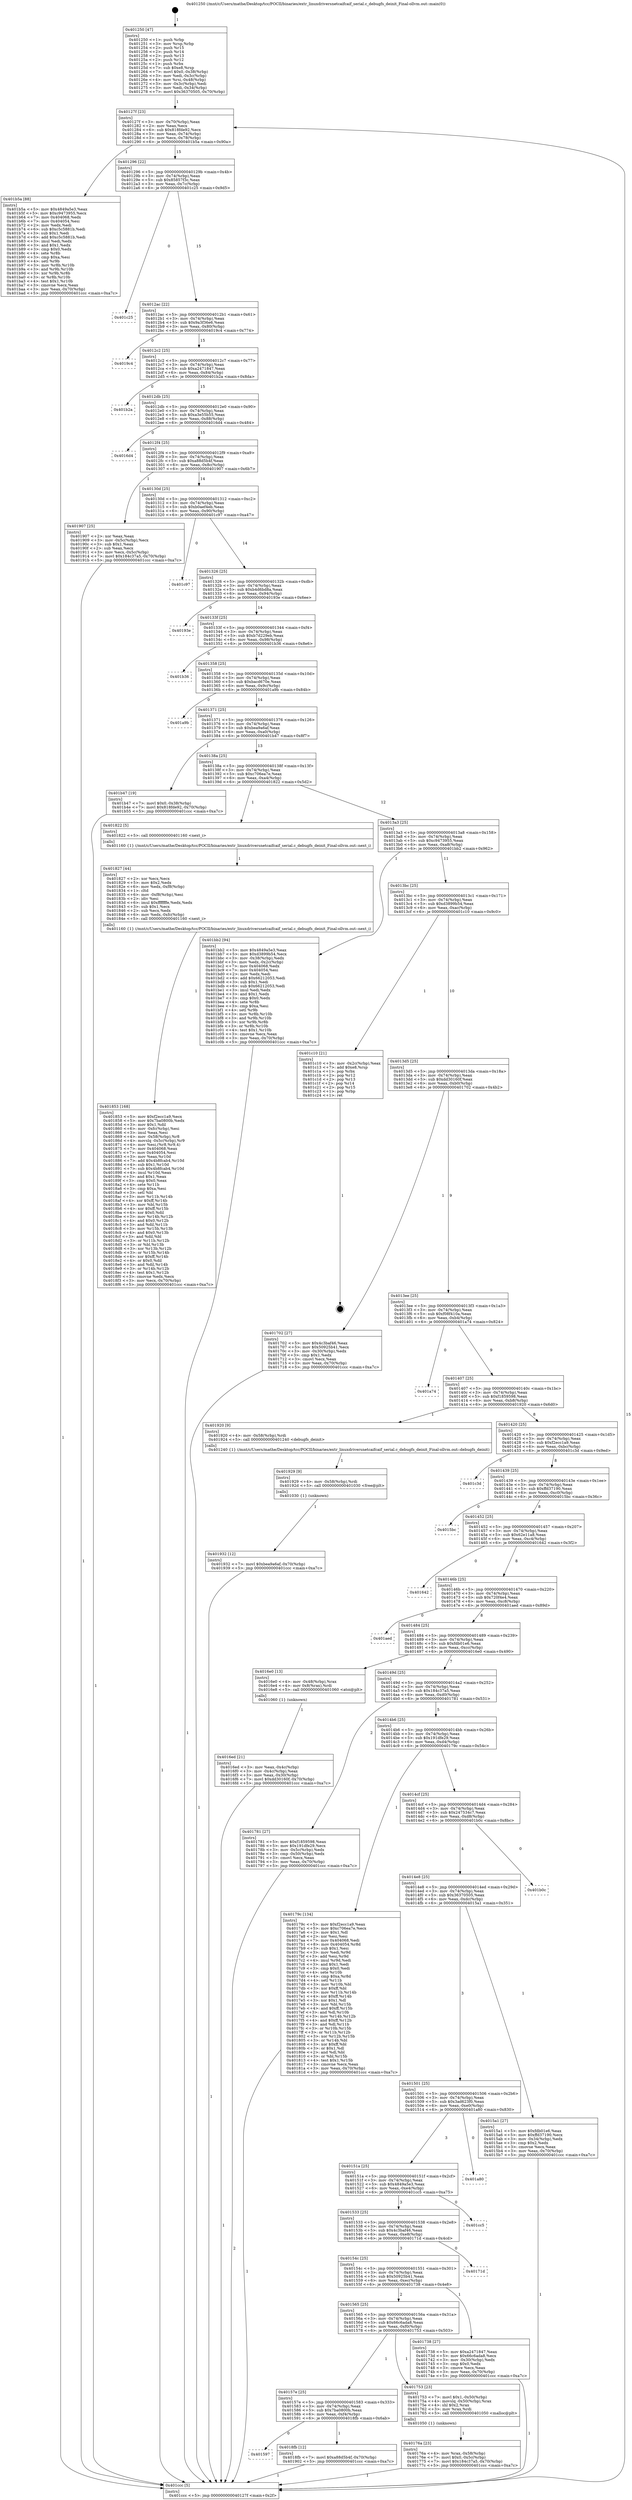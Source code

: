 digraph "0x401250" {
  label = "0x401250 (/mnt/c/Users/mathe/Desktop/tcc/POCII/binaries/extr_linuxdriversnetcaifcaif_serial.c_debugfs_deinit_Final-ollvm.out::main(0))"
  labelloc = "t"
  node[shape=record]

  Entry [label="",width=0.3,height=0.3,shape=circle,fillcolor=black,style=filled]
  "0x40127f" [label="{
     0x40127f [23]\l
     | [instrs]\l
     &nbsp;&nbsp;0x40127f \<+3\>: mov -0x70(%rbp),%eax\l
     &nbsp;&nbsp;0x401282 \<+2\>: mov %eax,%ecx\l
     &nbsp;&nbsp;0x401284 \<+6\>: sub $0x818fde92,%ecx\l
     &nbsp;&nbsp;0x40128a \<+3\>: mov %eax,-0x74(%rbp)\l
     &nbsp;&nbsp;0x40128d \<+3\>: mov %ecx,-0x78(%rbp)\l
     &nbsp;&nbsp;0x401290 \<+6\>: je 0000000000401b5a \<main+0x90a\>\l
  }"]
  "0x401b5a" [label="{
     0x401b5a [88]\l
     | [instrs]\l
     &nbsp;&nbsp;0x401b5a \<+5\>: mov $0x4849a5e3,%eax\l
     &nbsp;&nbsp;0x401b5f \<+5\>: mov $0xc9473955,%ecx\l
     &nbsp;&nbsp;0x401b64 \<+7\>: mov 0x404068,%edx\l
     &nbsp;&nbsp;0x401b6b \<+7\>: mov 0x404054,%esi\l
     &nbsp;&nbsp;0x401b72 \<+2\>: mov %edx,%edi\l
     &nbsp;&nbsp;0x401b74 \<+6\>: sub $0xc5c5881b,%edi\l
     &nbsp;&nbsp;0x401b7a \<+3\>: sub $0x1,%edi\l
     &nbsp;&nbsp;0x401b7d \<+6\>: add $0xc5c5881b,%edi\l
     &nbsp;&nbsp;0x401b83 \<+3\>: imul %edi,%edx\l
     &nbsp;&nbsp;0x401b86 \<+3\>: and $0x1,%edx\l
     &nbsp;&nbsp;0x401b89 \<+3\>: cmp $0x0,%edx\l
     &nbsp;&nbsp;0x401b8c \<+4\>: sete %r8b\l
     &nbsp;&nbsp;0x401b90 \<+3\>: cmp $0xa,%esi\l
     &nbsp;&nbsp;0x401b93 \<+4\>: setl %r9b\l
     &nbsp;&nbsp;0x401b97 \<+3\>: mov %r8b,%r10b\l
     &nbsp;&nbsp;0x401b9a \<+3\>: and %r9b,%r10b\l
     &nbsp;&nbsp;0x401b9d \<+3\>: xor %r9b,%r8b\l
     &nbsp;&nbsp;0x401ba0 \<+3\>: or %r8b,%r10b\l
     &nbsp;&nbsp;0x401ba3 \<+4\>: test $0x1,%r10b\l
     &nbsp;&nbsp;0x401ba7 \<+3\>: cmovne %ecx,%eax\l
     &nbsp;&nbsp;0x401baa \<+3\>: mov %eax,-0x70(%rbp)\l
     &nbsp;&nbsp;0x401bad \<+5\>: jmp 0000000000401ccc \<main+0xa7c\>\l
  }"]
  "0x401296" [label="{
     0x401296 [22]\l
     | [instrs]\l
     &nbsp;&nbsp;0x401296 \<+5\>: jmp 000000000040129b \<main+0x4b\>\l
     &nbsp;&nbsp;0x40129b \<+3\>: mov -0x74(%rbp),%eax\l
     &nbsp;&nbsp;0x40129e \<+5\>: sub $0x85857f3c,%eax\l
     &nbsp;&nbsp;0x4012a3 \<+3\>: mov %eax,-0x7c(%rbp)\l
     &nbsp;&nbsp;0x4012a6 \<+6\>: je 0000000000401c25 \<main+0x9d5\>\l
  }"]
  Exit [label="",width=0.3,height=0.3,shape=circle,fillcolor=black,style=filled,peripheries=2]
  "0x401c25" [label="{
     0x401c25\l
  }", style=dashed]
  "0x4012ac" [label="{
     0x4012ac [22]\l
     | [instrs]\l
     &nbsp;&nbsp;0x4012ac \<+5\>: jmp 00000000004012b1 \<main+0x61\>\l
     &nbsp;&nbsp;0x4012b1 \<+3\>: mov -0x74(%rbp),%eax\l
     &nbsp;&nbsp;0x4012b4 \<+5\>: sub $0x9a3f36e6,%eax\l
     &nbsp;&nbsp;0x4012b9 \<+3\>: mov %eax,-0x80(%rbp)\l
     &nbsp;&nbsp;0x4012bc \<+6\>: je 00000000004019c4 \<main+0x774\>\l
  }"]
  "0x401932" [label="{
     0x401932 [12]\l
     | [instrs]\l
     &nbsp;&nbsp;0x401932 \<+7\>: movl $0xbea9a6af,-0x70(%rbp)\l
     &nbsp;&nbsp;0x401939 \<+5\>: jmp 0000000000401ccc \<main+0xa7c\>\l
  }"]
  "0x4019c4" [label="{
     0x4019c4\l
  }", style=dashed]
  "0x4012c2" [label="{
     0x4012c2 [25]\l
     | [instrs]\l
     &nbsp;&nbsp;0x4012c2 \<+5\>: jmp 00000000004012c7 \<main+0x77\>\l
     &nbsp;&nbsp;0x4012c7 \<+3\>: mov -0x74(%rbp),%eax\l
     &nbsp;&nbsp;0x4012ca \<+5\>: sub $0xa2471847,%eax\l
     &nbsp;&nbsp;0x4012cf \<+6\>: mov %eax,-0x84(%rbp)\l
     &nbsp;&nbsp;0x4012d5 \<+6\>: je 0000000000401b2a \<main+0x8da\>\l
  }"]
  "0x401929" [label="{
     0x401929 [9]\l
     | [instrs]\l
     &nbsp;&nbsp;0x401929 \<+4\>: mov -0x58(%rbp),%rdi\l
     &nbsp;&nbsp;0x40192d \<+5\>: call 0000000000401030 \<free@plt\>\l
     | [calls]\l
     &nbsp;&nbsp;0x401030 \{1\} (unknown)\l
  }"]
  "0x401b2a" [label="{
     0x401b2a\l
  }", style=dashed]
  "0x4012db" [label="{
     0x4012db [25]\l
     | [instrs]\l
     &nbsp;&nbsp;0x4012db \<+5\>: jmp 00000000004012e0 \<main+0x90\>\l
     &nbsp;&nbsp;0x4012e0 \<+3\>: mov -0x74(%rbp),%eax\l
     &nbsp;&nbsp;0x4012e3 \<+5\>: sub $0xa3e55b55,%eax\l
     &nbsp;&nbsp;0x4012e8 \<+6\>: mov %eax,-0x88(%rbp)\l
     &nbsp;&nbsp;0x4012ee \<+6\>: je 00000000004016d4 \<main+0x484\>\l
  }"]
  "0x401597" [label="{
     0x401597\l
  }", style=dashed]
  "0x4016d4" [label="{
     0x4016d4\l
  }", style=dashed]
  "0x4012f4" [label="{
     0x4012f4 [25]\l
     | [instrs]\l
     &nbsp;&nbsp;0x4012f4 \<+5\>: jmp 00000000004012f9 \<main+0xa9\>\l
     &nbsp;&nbsp;0x4012f9 \<+3\>: mov -0x74(%rbp),%eax\l
     &nbsp;&nbsp;0x4012fc \<+5\>: sub $0xa88d5b4f,%eax\l
     &nbsp;&nbsp;0x401301 \<+6\>: mov %eax,-0x8c(%rbp)\l
     &nbsp;&nbsp;0x401307 \<+6\>: je 0000000000401907 \<main+0x6b7\>\l
  }"]
  "0x4018fb" [label="{
     0x4018fb [12]\l
     | [instrs]\l
     &nbsp;&nbsp;0x4018fb \<+7\>: movl $0xa88d5b4f,-0x70(%rbp)\l
     &nbsp;&nbsp;0x401902 \<+5\>: jmp 0000000000401ccc \<main+0xa7c\>\l
  }"]
  "0x401907" [label="{
     0x401907 [25]\l
     | [instrs]\l
     &nbsp;&nbsp;0x401907 \<+2\>: xor %eax,%eax\l
     &nbsp;&nbsp;0x401909 \<+3\>: mov -0x5c(%rbp),%ecx\l
     &nbsp;&nbsp;0x40190c \<+3\>: sub $0x1,%eax\l
     &nbsp;&nbsp;0x40190f \<+2\>: sub %eax,%ecx\l
     &nbsp;&nbsp;0x401911 \<+3\>: mov %ecx,-0x5c(%rbp)\l
     &nbsp;&nbsp;0x401914 \<+7\>: movl $0x184c37a5,-0x70(%rbp)\l
     &nbsp;&nbsp;0x40191b \<+5\>: jmp 0000000000401ccc \<main+0xa7c\>\l
  }"]
  "0x40130d" [label="{
     0x40130d [25]\l
     | [instrs]\l
     &nbsp;&nbsp;0x40130d \<+5\>: jmp 0000000000401312 \<main+0xc2\>\l
     &nbsp;&nbsp;0x401312 \<+3\>: mov -0x74(%rbp),%eax\l
     &nbsp;&nbsp;0x401315 \<+5\>: sub $0xb0aef4eb,%eax\l
     &nbsp;&nbsp;0x40131a \<+6\>: mov %eax,-0x90(%rbp)\l
     &nbsp;&nbsp;0x401320 \<+6\>: je 0000000000401c97 \<main+0xa47\>\l
  }"]
  "0x401853" [label="{
     0x401853 [168]\l
     | [instrs]\l
     &nbsp;&nbsp;0x401853 \<+5\>: mov $0xf2ecc1a9,%ecx\l
     &nbsp;&nbsp;0x401858 \<+5\>: mov $0x7ba0800b,%edx\l
     &nbsp;&nbsp;0x40185d \<+3\>: mov $0x1,%dil\l
     &nbsp;&nbsp;0x401860 \<+6\>: mov -0xfc(%rbp),%esi\l
     &nbsp;&nbsp;0x401866 \<+3\>: imul %eax,%esi\l
     &nbsp;&nbsp;0x401869 \<+4\>: mov -0x58(%rbp),%r8\l
     &nbsp;&nbsp;0x40186d \<+4\>: movslq -0x5c(%rbp),%r9\l
     &nbsp;&nbsp;0x401871 \<+4\>: mov %esi,(%r8,%r9,4)\l
     &nbsp;&nbsp;0x401875 \<+7\>: mov 0x404068,%eax\l
     &nbsp;&nbsp;0x40187c \<+7\>: mov 0x404054,%esi\l
     &nbsp;&nbsp;0x401883 \<+3\>: mov %eax,%r10d\l
     &nbsp;&nbsp;0x401886 \<+7\>: add $0x4b8fcab4,%r10d\l
     &nbsp;&nbsp;0x40188d \<+4\>: sub $0x1,%r10d\l
     &nbsp;&nbsp;0x401891 \<+7\>: sub $0x4b8fcab4,%r10d\l
     &nbsp;&nbsp;0x401898 \<+4\>: imul %r10d,%eax\l
     &nbsp;&nbsp;0x40189c \<+3\>: and $0x1,%eax\l
     &nbsp;&nbsp;0x40189f \<+3\>: cmp $0x0,%eax\l
     &nbsp;&nbsp;0x4018a2 \<+4\>: sete %r11b\l
     &nbsp;&nbsp;0x4018a6 \<+3\>: cmp $0xa,%esi\l
     &nbsp;&nbsp;0x4018a9 \<+3\>: setl %bl\l
     &nbsp;&nbsp;0x4018ac \<+3\>: mov %r11b,%r14b\l
     &nbsp;&nbsp;0x4018af \<+4\>: xor $0xff,%r14b\l
     &nbsp;&nbsp;0x4018b3 \<+3\>: mov %bl,%r15b\l
     &nbsp;&nbsp;0x4018b6 \<+4\>: xor $0xff,%r15b\l
     &nbsp;&nbsp;0x4018ba \<+4\>: xor $0x0,%dil\l
     &nbsp;&nbsp;0x4018be \<+3\>: mov %r14b,%r12b\l
     &nbsp;&nbsp;0x4018c1 \<+4\>: and $0x0,%r12b\l
     &nbsp;&nbsp;0x4018c5 \<+3\>: and %dil,%r11b\l
     &nbsp;&nbsp;0x4018c8 \<+3\>: mov %r15b,%r13b\l
     &nbsp;&nbsp;0x4018cb \<+4\>: and $0x0,%r13b\l
     &nbsp;&nbsp;0x4018cf \<+3\>: and %dil,%bl\l
     &nbsp;&nbsp;0x4018d2 \<+3\>: or %r11b,%r12b\l
     &nbsp;&nbsp;0x4018d5 \<+3\>: or %bl,%r13b\l
     &nbsp;&nbsp;0x4018d8 \<+3\>: xor %r13b,%r12b\l
     &nbsp;&nbsp;0x4018db \<+3\>: or %r15b,%r14b\l
     &nbsp;&nbsp;0x4018de \<+4\>: xor $0xff,%r14b\l
     &nbsp;&nbsp;0x4018e2 \<+4\>: or $0x0,%dil\l
     &nbsp;&nbsp;0x4018e6 \<+3\>: and %dil,%r14b\l
     &nbsp;&nbsp;0x4018e9 \<+3\>: or %r14b,%r12b\l
     &nbsp;&nbsp;0x4018ec \<+4\>: test $0x1,%r12b\l
     &nbsp;&nbsp;0x4018f0 \<+3\>: cmovne %edx,%ecx\l
     &nbsp;&nbsp;0x4018f3 \<+3\>: mov %ecx,-0x70(%rbp)\l
     &nbsp;&nbsp;0x4018f6 \<+5\>: jmp 0000000000401ccc \<main+0xa7c\>\l
  }"]
  "0x401c97" [label="{
     0x401c97\l
  }", style=dashed]
  "0x401326" [label="{
     0x401326 [25]\l
     | [instrs]\l
     &nbsp;&nbsp;0x401326 \<+5\>: jmp 000000000040132b \<main+0xdb\>\l
     &nbsp;&nbsp;0x40132b \<+3\>: mov -0x74(%rbp),%eax\l
     &nbsp;&nbsp;0x40132e \<+5\>: sub $0xb4d6bd8a,%eax\l
     &nbsp;&nbsp;0x401333 \<+6\>: mov %eax,-0x94(%rbp)\l
     &nbsp;&nbsp;0x401339 \<+6\>: je 000000000040193e \<main+0x6ee\>\l
  }"]
  "0x401827" [label="{
     0x401827 [44]\l
     | [instrs]\l
     &nbsp;&nbsp;0x401827 \<+2\>: xor %ecx,%ecx\l
     &nbsp;&nbsp;0x401829 \<+5\>: mov $0x2,%edx\l
     &nbsp;&nbsp;0x40182e \<+6\>: mov %edx,-0xf8(%rbp)\l
     &nbsp;&nbsp;0x401834 \<+1\>: cltd\l
     &nbsp;&nbsp;0x401835 \<+6\>: mov -0xf8(%rbp),%esi\l
     &nbsp;&nbsp;0x40183b \<+2\>: idiv %esi\l
     &nbsp;&nbsp;0x40183d \<+6\>: imul $0xfffffffe,%edx,%edx\l
     &nbsp;&nbsp;0x401843 \<+3\>: sub $0x1,%ecx\l
     &nbsp;&nbsp;0x401846 \<+2\>: sub %ecx,%edx\l
     &nbsp;&nbsp;0x401848 \<+6\>: mov %edx,-0xfc(%rbp)\l
     &nbsp;&nbsp;0x40184e \<+5\>: call 0000000000401160 \<next_i\>\l
     | [calls]\l
     &nbsp;&nbsp;0x401160 \{1\} (/mnt/c/Users/mathe/Desktop/tcc/POCII/binaries/extr_linuxdriversnetcaifcaif_serial.c_debugfs_deinit_Final-ollvm.out::next_i)\l
  }"]
  "0x40193e" [label="{
     0x40193e\l
  }", style=dashed]
  "0x40133f" [label="{
     0x40133f [25]\l
     | [instrs]\l
     &nbsp;&nbsp;0x40133f \<+5\>: jmp 0000000000401344 \<main+0xf4\>\l
     &nbsp;&nbsp;0x401344 \<+3\>: mov -0x74(%rbp),%eax\l
     &nbsp;&nbsp;0x401347 \<+5\>: sub $0xb7d229eb,%eax\l
     &nbsp;&nbsp;0x40134c \<+6\>: mov %eax,-0x98(%rbp)\l
     &nbsp;&nbsp;0x401352 \<+6\>: je 0000000000401b36 \<main+0x8e6\>\l
  }"]
  "0x40176a" [label="{
     0x40176a [23]\l
     | [instrs]\l
     &nbsp;&nbsp;0x40176a \<+4\>: mov %rax,-0x58(%rbp)\l
     &nbsp;&nbsp;0x40176e \<+7\>: movl $0x0,-0x5c(%rbp)\l
     &nbsp;&nbsp;0x401775 \<+7\>: movl $0x184c37a5,-0x70(%rbp)\l
     &nbsp;&nbsp;0x40177c \<+5\>: jmp 0000000000401ccc \<main+0xa7c\>\l
  }"]
  "0x401b36" [label="{
     0x401b36\l
  }", style=dashed]
  "0x401358" [label="{
     0x401358 [25]\l
     | [instrs]\l
     &nbsp;&nbsp;0x401358 \<+5\>: jmp 000000000040135d \<main+0x10d\>\l
     &nbsp;&nbsp;0x40135d \<+3\>: mov -0x74(%rbp),%eax\l
     &nbsp;&nbsp;0x401360 \<+5\>: sub $0xbacd670e,%eax\l
     &nbsp;&nbsp;0x401365 \<+6\>: mov %eax,-0x9c(%rbp)\l
     &nbsp;&nbsp;0x40136b \<+6\>: je 0000000000401a9b \<main+0x84b\>\l
  }"]
  "0x40157e" [label="{
     0x40157e [25]\l
     | [instrs]\l
     &nbsp;&nbsp;0x40157e \<+5\>: jmp 0000000000401583 \<main+0x333\>\l
     &nbsp;&nbsp;0x401583 \<+3\>: mov -0x74(%rbp),%eax\l
     &nbsp;&nbsp;0x401586 \<+5\>: sub $0x7ba0800b,%eax\l
     &nbsp;&nbsp;0x40158b \<+6\>: mov %eax,-0xf4(%rbp)\l
     &nbsp;&nbsp;0x401591 \<+6\>: je 00000000004018fb \<main+0x6ab\>\l
  }"]
  "0x401a9b" [label="{
     0x401a9b\l
  }", style=dashed]
  "0x401371" [label="{
     0x401371 [25]\l
     | [instrs]\l
     &nbsp;&nbsp;0x401371 \<+5\>: jmp 0000000000401376 \<main+0x126\>\l
     &nbsp;&nbsp;0x401376 \<+3\>: mov -0x74(%rbp),%eax\l
     &nbsp;&nbsp;0x401379 \<+5\>: sub $0xbea9a6af,%eax\l
     &nbsp;&nbsp;0x40137e \<+6\>: mov %eax,-0xa0(%rbp)\l
     &nbsp;&nbsp;0x401384 \<+6\>: je 0000000000401b47 \<main+0x8f7\>\l
  }"]
  "0x401753" [label="{
     0x401753 [23]\l
     | [instrs]\l
     &nbsp;&nbsp;0x401753 \<+7\>: movl $0x1,-0x50(%rbp)\l
     &nbsp;&nbsp;0x40175a \<+4\>: movslq -0x50(%rbp),%rax\l
     &nbsp;&nbsp;0x40175e \<+4\>: shl $0x2,%rax\l
     &nbsp;&nbsp;0x401762 \<+3\>: mov %rax,%rdi\l
     &nbsp;&nbsp;0x401765 \<+5\>: call 0000000000401050 \<malloc@plt\>\l
     | [calls]\l
     &nbsp;&nbsp;0x401050 \{1\} (unknown)\l
  }"]
  "0x401b47" [label="{
     0x401b47 [19]\l
     | [instrs]\l
     &nbsp;&nbsp;0x401b47 \<+7\>: movl $0x0,-0x38(%rbp)\l
     &nbsp;&nbsp;0x401b4e \<+7\>: movl $0x818fde92,-0x70(%rbp)\l
     &nbsp;&nbsp;0x401b55 \<+5\>: jmp 0000000000401ccc \<main+0xa7c\>\l
  }"]
  "0x40138a" [label="{
     0x40138a [25]\l
     | [instrs]\l
     &nbsp;&nbsp;0x40138a \<+5\>: jmp 000000000040138f \<main+0x13f\>\l
     &nbsp;&nbsp;0x40138f \<+3\>: mov -0x74(%rbp),%eax\l
     &nbsp;&nbsp;0x401392 \<+5\>: sub $0xc706ea7e,%eax\l
     &nbsp;&nbsp;0x401397 \<+6\>: mov %eax,-0xa4(%rbp)\l
     &nbsp;&nbsp;0x40139d \<+6\>: je 0000000000401822 \<main+0x5d2\>\l
  }"]
  "0x401565" [label="{
     0x401565 [25]\l
     | [instrs]\l
     &nbsp;&nbsp;0x401565 \<+5\>: jmp 000000000040156a \<main+0x31a\>\l
     &nbsp;&nbsp;0x40156a \<+3\>: mov -0x74(%rbp),%eax\l
     &nbsp;&nbsp;0x40156d \<+5\>: sub $0x66c6ada8,%eax\l
     &nbsp;&nbsp;0x401572 \<+6\>: mov %eax,-0xf0(%rbp)\l
     &nbsp;&nbsp;0x401578 \<+6\>: je 0000000000401753 \<main+0x503\>\l
  }"]
  "0x401822" [label="{
     0x401822 [5]\l
     | [instrs]\l
     &nbsp;&nbsp;0x401822 \<+5\>: call 0000000000401160 \<next_i\>\l
     | [calls]\l
     &nbsp;&nbsp;0x401160 \{1\} (/mnt/c/Users/mathe/Desktop/tcc/POCII/binaries/extr_linuxdriversnetcaifcaif_serial.c_debugfs_deinit_Final-ollvm.out::next_i)\l
  }"]
  "0x4013a3" [label="{
     0x4013a3 [25]\l
     | [instrs]\l
     &nbsp;&nbsp;0x4013a3 \<+5\>: jmp 00000000004013a8 \<main+0x158\>\l
     &nbsp;&nbsp;0x4013a8 \<+3\>: mov -0x74(%rbp),%eax\l
     &nbsp;&nbsp;0x4013ab \<+5\>: sub $0xc9473955,%eax\l
     &nbsp;&nbsp;0x4013b0 \<+6\>: mov %eax,-0xa8(%rbp)\l
     &nbsp;&nbsp;0x4013b6 \<+6\>: je 0000000000401bb2 \<main+0x962\>\l
  }"]
  "0x401738" [label="{
     0x401738 [27]\l
     | [instrs]\l
     &nbsp;&nbsp;0x401738 \<+5\>: mov $0xa2471847,%eax\l
     &nbsp;&nbsp;0x40173d \<+5\>: mov $0x66c6ada8,%ecx\l
     &nbsp;&nbsp;0x401742 \<+3\>: mov -0x30(%rbp),%edx\l
     &nbsp;&nbsp;0x401745 \<+3\>: cmp $0x0,%edx\l
     &nbsp;&nbsp;0x401748 \<+3\>: cmove %ecx,%eax\l
     &nbsp;&nbsp;0x40174b \<+3\>: mov %eax,-0x70(%rbp)\l
     &nbsp;&nbsp;0x40174e \<+5\>: jmp 0000000000401ccc \<main+0xa7c\>\l
  }"]
  "0x401bb2" [label="{
     0x401bb2 [94]\l
     | [instrs]\l
     &nbsp;&nbsp;0x401bb2 \<+5\>: mov $0x4849a5e3,%eax\l
     &nbsp;&nbsp;0x401bb7 \<+5\>: mov $0xd3899b54,%ecx\l
     &nbsp;&nbsp;0x401bbc \<+3\>: mov -0x38(%rbp),%edx\l
     &nbsp;&nbsp;0x401bbf \<+3\>: mov %edx,-0x2c(%rbp)\l
     &nbsp;&nbsp;0x401bc2 \<+7\>: mov 0x404068,%edx\l
     &nbsp;&nbsp;0x401bc9 \<+7\>: mov 0x404054,%esi\l
     &nbsp;&nbsp;0x401bd0 \<+2\>: mov %edx,%edi\l
     &nbsp;&nbsp;0x401bd2 \<+6\>: add $0x66212053,%edi\l
     &nbsp;&nbsp;0x401bd8 \<+3\>: sub $0x1,%edi\l
     &nbsp;&nbsp;0x401bdb \<+6\>: sub $0x66212053,%edi\l
     &nbsp;&nbsp;0x401be1 \<+3\>: imul %edi,%edx\l
     &nbsp;&nbsp;0x401be4 \<+3\>: and $0x1,%edx\l
     &nbsp;&nbsp;0x401be7 \<+3\>: cmp $0x0,%edx\l
     &nbsp;&nbsp;0x401bea \<+4\>: sete %r8b\l
     &nbsp;&nbsp;0x401bee \<+3\>: cmp $0xa,%esi\l
     &nbsp;&nbsp;0x401bf1 \<+4\>: setl %r9b\l
     &nbsp;&nbsp;0x401bf5 \<+3\>: mov %r8b,%r10b\l
     &nbsp;&nbsp;0x401bf8 \<+3\>: and %r9b,%r10b\l
     &nbsp;&nbsp;0x401bfb \<+3\>: xor %r9b,%r8b\l
     &nbsp;&nbsp;0x401bfe \<+3\>: or %r8b,%r10b\l
     &nbsp;&nbsp;0x401c01 \<+4\>: test $0x1,%r10b\l
     &nbsp;&nbsp;0x401c05 \<+3\>: cmovne %ecx,%eax\l
     &nbsp;&nbsp;0x401c08 \<+3\>: mov %eax,-0x70(%rbp)\l
     &nbsp;&nbsp;0x401c0b \<+5\>: jmp 0000000000401ccc \<main+0xa7c\>\l
  }"]
  "0x4013bc" [label="{
     0x4013bc [25]\l
     | [instrs]\l
     &nbsp;&nbsp;0x4013bc \<+5\>: jmp 00000000004013c1 \<main+0x171\>\l
     &nbsp;&nbsp;0x4013c1 \<+3\>: mov -0x74(%rbp),%eax\l
     &nbsp;&nbsp;0x4013c4 \<+5\>: sub $0xd3899b54,%eax\l
     &nbsp;&nbsp;0x4013c9 \<+6\>: mov %eax,-0xac(%rbp)\l
     &nbsp;&nbsp;0x4013cf \<+6\>: je 0000000000401c10 \<main+0x9c0\>\l
  }"]
  "0x40154c" [label="{
     0x40154c [25]\l
     | [instrs]\l
     &nbsp;&nbsp;0x40154c \<+5\>: jmp 0000000000401551 \<main+0x301\>\l
     &nbsp;&nbsp;0x401551 \<+3\>: mov -0x74(%rbp),%eax\l
     &nbsp;&nbsp;0x401554 \<+5\>: sub $0x50925b41,%eax\l
     &nbsp;&nbsp;0x401559 \<+6\>: mov %eax,-0xec(%rbp)\l
     &nbsp;&nbsp;0x40155f \<+6\>: je 0000000000401738 \<main+0x4e8\>\l
  }"]
  "0x401c10" [label="{
     0x401c10 [21]\l
     | [instrs]\l
     &nbsp;&nbsp;0x401c10 \<+3\>: mov -0x2c(%rbp),%eax\l
     &nbsp;&nbsp;0x401c13 \<+7\>: add $0xe8,%rsp\l
     &nbsp;&nbsp;0x401c1a \<+1\>: pop %rbx\l
     &nbsp;&nbsp;0x401c1b \<+2\>: pop %r12\l
     &nbsp;&nbsp;0x401c1d \<+2\>: pop %r13\l
     &nbsp;&nbsp;0x401c1f \<+2\>: pop %r14\l
     &nbsp;&nbsp;0x401c21 \<+2\>: pop %r15\l
     &nbsp;&nbsp;0x401c23 \<+1\>: pop %rbp\l
     &nbsp;&nbsp;0x401c24 \<+1\>: ret\l
  }"]
  "0x4013d5" [label="{
     0x4013d5 [25]\l
     | [instrs]\l
     &nbsp;&nbsp;0x4013d5 \<+5\>: jmp 00000000004013da \<main+0x18a\>\l
     &nbsp;&nbsp;0x4013da \<+3\>: mov -0x74(%rbp),%eax\l
     &nbsp;&nbsp;0x4013dd \<+5\>: sub $0xdd30160f,%eax\l
     &nbsp;&nbsp;0x4013e2 \<+6\>: mov %eax,-0xb0(%rbp)\l
     &nbsp;&nbsp;0x4013e8 \<+6\>: je 0000000000401702 \<main+0x4b2\>\l
  }"]
  "0x40171d" [label="{
     0x40171d\l
  }", style=dashed]
  "0x401702" [label="{
     0x401702 [27]\l
     | [instrs]\l
     &nbsp;&nbsp;0x401702 \<+5\>: mov $0x4c3baf46,%eax\l
     &nbsp;&nbsp;0x401707 \<+5\>: mov $0x50925b41,%ecx\l
     &nbsp;&nbsp;0x40170c \<+3\>: mov -0x30(%rbp),%edx\l
     &nbsp;&nbsp;0x40170f \<+3\>: cmp $0x1,%edx\l
     &nbsp;&nbsp;0x401712 \<+3\>: cmovl %ecx,%eax\l
     &nbsp;&nbsp;0x401715 \<+3\>: mov %eax,-0x70(%rbp)\l
     &nbsp;&nbsp;0x401718 \<+5\>: jmp 0000000000401ccc \<main+0xa7c\>\l
  }"]
  "0x4013ee" [label="{
     0x4013ee [25]\l
     | [instrs]\l
     &nbsp;&nbsp;0x4013ee \<+5\>: jmp 00000000004013f3 \<main+0x1a3\>\l
     &nbsp;&nbsp;0x4013f3 \<+3\>: mov -0x74(%rbp),%eax\l
     &nbsp;&nbsp;0x4013f6 \<+5\>: sub $0xf08f410a,%eax\l
     &nbsp;&nbsp;0x4013fb \<+6\>: mov %eax,-0xb4(%rbp)\l
     &nbsp;&nbsp;0x401401 \<+6\>: je 0000000000401a74 \<main+0x824\>\l
  }"]
  "0x401533" [label="{
     0x401533 [25]\l
     | [instrs]\l
     &nbsp;&nbsp;0x401533 \<+5\>: jmp 0000000000401538 \<main+0x2e8\>\l
     &nbsp;&nbsp;0x401538 \<+3\>: mov -0x74(%rbp),%eax\l
     &nbsp;&nbsp;0x40153b \<+5\>: sub $0x4c3baf46,%eax\l
     &nbsp;&nbsp;0x401540 \<+6\>: mov %eax,-0xe8(%rbp)\l
     &nbsp;&nbsp;0x401546 \<+6\>: je 000000000040171d \<main+0x4cd\>\l
  }"]
  "0x401a74" [label="{
     0x401a74\l
  }", style=dashed]
  "0x401407" [label="{
     0x401407 [25]\l
     | [instrs]\l
     &nbsp;&nbsp;0x401407 \<+5\>: jmp 000000000040140c \<main+0x1bc\>\l
     &nbsp;&nbsp;0x40140c \<+3\>: mov -0x74(%rbp),%eax\l
     &nbsp;&nbsp;0x40140f \<+5\>: sub $0xf1859598,%eax\l
     &nbsp;&nbsp;0x401414 \<+6\>: mov %eax,-0xb8(%rbp)\l
     &nbsp;&nbsp;0x40141a \<+6\>: je 0000000000401920 \<main+0x6d0\>\l
  }"]
  "0x401cc5" [label="{
     0x401cc5\l
  }", style=dashed]
  "0x401920" [label="{
     0x401920 [9]\l
     | [instrs]\l
     &nbsp;&nbsp;0x401920 \<+4\>: mov -0x58(%rbp),%rdi\l
     &nbsp;&nbsp;0x401924 \<+5\>: call 0000000000401240 \<debugfs_deinit\>\l
     | [calls]\l
     &nbsp;&nbsp;0x401240 \{1\} (/mnt/c/Users/mathe/Desktop/tcc/POCII/binaries/extr_linuxdriversnetcaifcaif_serial.c_debugfs_deinit_Final-ollvm.out::debugfs_deinit)\l
  }"]
  "0x401420" [label="{
     0x401420 [25]\l
     | [instrs]\l
     &nbsp;&nbsp;0x401420 \<+5\>: jmp 0000000000401425 \<main+0x1d5\>\l
     &nbsp;&nbsp;0x401425 \<+3\>: mov -0x74(%rbp),%eax\l
     &nbsp;&nbsp;0x401428 \<+5\>: sub $0xf2ecc1a9,%eax\l
     &nbsp;&nbsp;0x40142d \<+6\>: mov %eax,-0xbc(%rbp)\l
     &nbsp;&nbsp;0x401433 \<+6\>: je 0000000000401c3d \<main+0x9ed\>\l
  }"]
  "0x40151a" [label="{
     0x40151a [25]\l
     | [instrs]\l
     &nbsp;&nbsp;0x40151a \<+5\>: jmp 000000000040151f \<main+0x2cf\>\l
     &nbsp;&nbsp;0x40151f \<+3\>: mov -0x74(%rbp),%eax\l
     &nbsp;&nbsp;0x401522 \<+5\>: sub $0x4849a5e3,%eax\l
     &nbsp;&nbsp;0x401527 \<+6\>: mov %eax,-0xe4(%rbp)\l
     &nbsp;&nbsp;0x40152d \<+6\>: je 0000000000401cc5 \<main+0xa75\>\l
  }"]
  "0x401c3d" [label="{
     0x401c3d\l
  }", style=dashed]
  "0x401439" [label="{
     0x401439 [25]\l
     | [instrs]\l
     &nbsp;&nbsp;0x401439 \<+5\>: jmp 000000000040143e \<main+0x1ee\>\l
     &nbsp;&nbsp;0x40143e \<+3\>: mov -0x74(%rbp),%eax\l
     &nbsp;&nbsp;0x401441 \<+5\>: sub $0xffd37190,%eax\l
     &nbsp;&nbsp;0x401446 \<+6\>: mov %eax,-0xc0(%rbp)\l
     &nbsp;&nbsp;0x40144c \<+6\>: je 00000000004015bc \<main+0x36c\>\l
  }"]
  "0x401a80" [label="{
     0x401a80\l
  }", style=dashed]
  "0x4015bc" [label="{
     0x4015bc\l
  }", style=dashed]
  "0x401452" [label="{
     0x401452 [25]\l
     | [instrs]\l
     &nbsp;&nbsp;0x401452 \<+5\>: jmp 0000000000401457 \<main+0x207\>\l
     &nbsp;&nbsp;0x401457 \<+3\>: mov -0x74(%rbp),%eax\l
     &nbsp;&nbsp;0x40145a \<+5\>: sub $0x62e11a8,%eax\l
     &nbsp;&nbsp;0x40145f \<+6\>: mov %eax,-0xc4(%rbp)\l
     &nbsp;&nbsp;0x401465 \<+6\>: je 0000000000401642 \<main+0x3f2\>\l
  }"]
  "0x4016ed" [label="{
     0x4016ed [21]\l
     | [instrs]\l
     &nbsp;&nbsp;0x4016ed \<+3\>: mov %eax,-0x4c(%rbp)\l
     &nbsp;&nbsp;0x4016f0 \<+3\>: mov -0x4c(%rbp),%eax\l
     &nbsp;&nbsp;0x4016f3 \<+3\>: mov %eax,-0x30(%rbp)\l
     &nbsp;&nbsp;0x4016f6 \<+7\>: movl $0xdd30160f,-0x70(%rbp)\l
     &nbsp;&nbsp;0x4016fd \<+5\>: jmp 0000000000401ccc \<main+0xa7c\>\l
  }"]
  "0x401642" [label="{
     0x401642\l
  }", style=dashed]
  "0x40146b" [label="{
     0x40146b [25]\l
     | [instrs]\l
     &nbsp;&nbsp;0x40146b \<+5\>: jmp 0000000000401470 \<main+0x220\>\l
     &nbsp;&nbsp;0x401470 \<+3\>: mov -0x74(%rbp),%eax\l
     &nbsp;&nbsp;0x401473 \<+5\>: sub $0x720f4e4,%eax\l
     &nbsp;&nbsp;0x401478 \<+6\>: mov %eax,-0xc8(%rbp)\l
     &nbsp;&nbsp;0x40147e \<+6\>: je 0000000000401aed \<main+0x89d\>\l
  }"]
  "0x401250" [label="{
     0x401250 [47]\l
     | [instrs]\l
     &nbsp;&nbsp;0x401250 \<+1\>: push %rbp\l
     &nbsp;&nbsp;0x401251 \<+3\>: mov %rsp,%rbp\l
     &nbsp;&nbsp;0x401254 \<+2\>: push %r15\l
     &nbsp;&nbsp;0x401256 \<+2\>: push %r14\l
     &nbsp;&nbsp;0x401258 \<+2\>: push %r13\l
     &nbsp;&nbsp;0x40125a \<+2\>: push %r12\l
     &nbsp;&nbsp;0x40125c \<+1\>: push %rbx\l
     &nbsp;&nbsp;0x40125d \<+7\>: sub $0xe8,%rsp\l
     &nbsp;&nbsp;0x401264 \<+7\>: movl $0x0,-0x38(%rbp)\l
     &nbsp;&nbsp;0x40126b \<+3\>: mov %edi,-0x3c(%rbp)\l
     &nbsp;&nbsp;0x40126e \<+4\>: mov %rsi,-0x48(%rbp)\l
     &nbsp;&nbsp;0x401272 \<+3\>: mov -0x3c(%rbp),%edi\l
     &nbsp;&nbsp;0x401275 \<+3\>: mov %edi,-0x34(%rbp)\l
     &nbsp;&nbsp;0x401278 \<+7\>: movl $0x36370505,-0x70(%rbp)\l
  }"]
  "0x401aed" [label="{
     0x401aed\l
  }", style=dashed]
  "0x401484" [label="{
     0x401484 [25]\l
     | [instrs]\l
     &nbsp;&nbsp;0x401484 \<+5\>: jmp 0000000000401489 \<main+0x239\>\l
     &nbsp;&nbsp;0x401489 \<+3\>: mov -0x74(%rbp),%eax\l
     &nbsp;&nbsp;0x40148c \<+5\>: sub $0xfdb01e6,%eax\l
     &nbsp;&nbsp;0x401491 \<+6\>: mov %eax,-0xcc(%rbp)\l
     &nbsp;&nbsp;0x401497 \<+6\>: je 00000000004016e0 \<main+0x490\>\l
  }"]
  "0x401ccc" [label="{
     0x401ccc [5]\l
     | [instrs]\l
     &nbsp;&nbsp;0x401ccc \<+5\>: jmp 000000000040127f \<main+0x2f\>\l
  }"]
  "0x4016e0" [label="{
     0x4016e0 [13]\l
     | [instrs]\l
     &nbsp;&nbsp;0x4016e0 \<+4\>: mov -0x48(%rbp),%rax\l
     &nbsp;&nbsp;0x4016e4 \<+4\>: mov 0x8(%rax),%rdi\l
     &nbsp;&nbsp;0x4016e8 \<+5\>: call 0000000000401060 \<atoi@plt\>\l
     | [calls]\l
     &nbsp;&nbsp;0x401060 \{1\} (unknown)\l
  }"]
  "0x40149d" [label="{
     0x40149d [25]\l
     | [instrs]\l
     &nbsp;&nbsp;0x40149d \<+5\>: jmp 00000000004014a2 \<main+0x252\>\l
     &nbsp;&nbsp;0x4014a2 \<+3\>: mov -0x74(%rbp),%eax\l
     &nbsp;&nbsp;0x4014a5 \<+5\>: sub $0x184c37a5,%eax\l
     &nbsp;&nbsp;0x4014aa \<+6\>: mov %eax,-0xd0(%rbp)\l
     &nbsp;&nbsp;0x4014b0 \<+6\>: je 0000000000401781 \<main+0x531\>\l
  }"]
  "0x401501" [label="{
     0x401501 [25]\l
     | [instrs]\l
     &nbsp;&nbsp;0x401501 \<+5\>: jmp 0000000000401506 \<main+0x2b6\>\l
     &nbsp;&nbsp;0x401506 \<+3\>: mov -0x74(%rbp),%eax\l
     &nbsp;&nbsp;0x401509 \<+5\>: sub $0x3ad623f0,%eax\l
     &nbsp;&nbsp;0x40150e \<+6\>: mov %eax,-0xe0(%rbp)\l
     &nbsp;&nbsp;0x401514 \<+6\>: je 0000000000401a80 \<main+0x830\>\l
  }"]
  "0x401781" [label="{
     0x401781 [27]\l
     | [instrs]\l
     &nbsp;&nbsp;0x401781 \<+5\>: mov $0xf1859598,%eax\l
     &nbsp;&nbsp;0x401786 \<+5\>: mov $0x191dfe29,%ecx\l
     &nbsp;&nbsp;0x40178b \<+3\>: mov -0x5c(%rbp),%edx\l
     &nbsp;&nbsp;0x40178e \<+3\>: cmp -0x50(%rbp),%edx\l
     &nbsp;&nbsp;0x401791 \<+3\>: cmovl %ecx,%eax\l
     &nbsp;&nbsp;0x401794 \<+3\>: mov %eax,-0x70(%rbp)\l
     &nbsp;&nbsp;0x401797 \<+5\>: jmp 0000000000401ccc \<main+0xa7c\>\l
  }"]
  "0x4014b6" [label="{
     0x4014b6 [25]\l
     | [instrs]\l
     &nbsp;&nbsp;0x4014b6 \<+5\>: jmp 00000000004014bb \<main+0x26b\>\l
     &nbsp;&nbsp;0x4014bb \<+3\>: mov -0x74(%rbp),%eax\l
     &nbsp;&nbsp;0x4014be \<+5\>: sub $0x191dfe29,%eax\l
     &nbsp;&nbsp;0x4014c3 \<+6\>: mov %eax,-0xd4(%rbp)\l
     &nbsp;&nbsp;0x4014c9 \<+6\>: je 000000000040179c \<main+0x54c\>\l
  }"]
  "0x4015a1" [label="{
     0x4015a1 [27]\l
     | [instrs]\l
     &nbsp;&nbsp;0x4015a1 \<+5\>: mov $0xfdb01e6,%eax\l
     &nbsp;&nbsp;0x4015a6 \<+5\>: mov $0xffd37190,%ecx\l
     &nbsp;&nbsp;0x4015ab \<+3\>: mov -0x34(%rbp),%edx\l
     &nbsp;&nbsp;0x4015ae \<+3\>: cmp $0x2,%edx\l
     &nbsp;&nbsp;0x4015b1 \<+3\>: cmovne %ecx,%eax\l
     &nbsp;&nbsp;0x4015b4 \<+3\>: mov %eax,-0x70(%rbp)\l
     &nbsp;&nbsp;0x4015b7 \<+5\>: jmp 0000000000401ccc \<main+0xa7c\>\l
  }"]
  "0x40179c" [label="{
     0x40179c [134]\l
     | [instrs]\l
     &nbsp;&nbsp;0x40179c \<+5\>: mov $0xf2ecc1a9,%eax\l
     &nbsp;&nbsp;0x4017a1 \<+5\>: mov $0xc706ea7e,%ecx\l
     &nbsp;&nbsp;0x4017a6 \<+2\>: mov $0x1,%dl\l
     &nbsp;&nbsp;0x4017a8 \<+2\>: xor %esi,%esi\l
     &nbsp;&nbsp;0x4017aa \<+7\>: mov 0x404068,%edi\l
     &nbsp;&nbsp;0x4017b1 \<+8\>: mov 0x404054,%r8d\l
     &nbsp;&nbsp;0x4017b9 \<+3\>: sub $0x1,%esi\l
     &nbsp;&nbsp;0x4017bc \<+3\>: mov %edi,%r9d\l
     &nbsp;&nbsp;0x4017bf \<+3\>: add %esi,%r9d\l
     &nbsp;&nbsp;0x4017c2 \<+4\>: imul %r9d,%edi\l
     &nbsp;&nbsp;0x4017c6 \<+3\>: and $0x1,%edi\l
     &nbsp;&nbsp;0x4017c9 \<+3\>: cmp $0x0,%edi\l
     &nbsp;&nbsp;0x4017cc \<+4\>: sete %r10b\l
     &nbsp;&nbsp;0x4017d0 \<+4\>: cmp $0xa,%r8d\l
     &nbsp;&nbsp;0x4017d4 \<+4\>: setl %r11b\l
     &nbsp;&nbsp;0x4017d8 \<+3\>: mov %r10b,%bl\l
     &nbsp;&nbsp;0x4017db \<+3\>: xor $0xff,%bl\l
     &nbsp;&nbsp;0x4017de \<+3\>: mov %r11b,%r14b\l
     &nbsp;&nbsp;0x4017e1 \<+4\>: xor $0xff,%r14b\l
     &nbsp;&nbsp;0x4017e5 \<+3\>: xor $0x1,%dl\l
     &nbsp;&nbsp;0x4017e8 \<+3\>: mov %bl,%r15b\l
     &nbsp;&nbsp;0x4017eb \<+4\>: and $0xff,%r15b\l
     &nbsp;&nbsp;0x4017ef \<+3\>: and %dl,%r10b\l
     &nbsp;&nbsp;0x4017f2 \<+3\>: mov %r14b,%r12b\l
     &nbsp;&nbsp;0x4017f5 \<+4\>: and $0xff,%r12b\l
     &nbsp;&nbsp;0x4017f9 \<+3\>: and %dl,%r11b\l
     &nbsp;&nbsp;0x4017fc \<+3\>: or %r10b,%r15b\l
     &nbsp;&nbsp;0x4017ff \<+3\>: or %r11b,%r12b\l
     &nbsp;&nbsp;0x401802 \<+3\>: xor %r12b,%r15b\l
     &nbsp;&nbsp;0x401805 \<+3\>: or %r14b,%bl\l
     &nbsp;&nbsp;0x401808 \<+3\>: xor $0xff,%bl\l
     &nbsp;&nbsp;0x40180b \<+3\>: or $0x1,%dl\l
     &nbsp;&nbsp;0x40180e \<+2\>: and %dl,%bl\l
     &nbsp;&nbsp;0x401810 \<+3\>: or %bl,%r15b\l
     &nbsp;&nbsp;0x401813 \<+4\>: test $0x1,%r15b\l
     &nbsp;&nbsp;0x401817 \<+3\>: cmovne %ecx,%eax\l
     &nbsp;&nbsp;0x40181a \<+3\>: mov %eax,-0x70(%rbp)\l
     &nbsp;&nbsp;0x40181d \<+5\>: jmp 0000000000401ccc \<main+0xa7c\>\l
  }"]
  "0x4014cf" [label="{
     0x4014cf [25]\l
     | [instrs]\l
     &nbsp;&nbsp;0x4014cf \<+5\>: jmp 00000000004014d4 \<main+0x284\>\l
     &nbsp;&nbsp;0x4014d4 \<+3\>: mov -0x74(%rbp),%eax\l
     &nbsp;&nbsp;0x4014d7 \<+5\>: sub $0x247534c7,%eax\l
     &nbsp;&nbsp;0x4014dc \<+6\>: mov %eax,-0xd8(%rbp)\l
     &nbsp;&nbsp;0x4014e2 \<+6\>: je 0000000000401b0c \<main+0x8bc\>\l
  }"]
  "0x4014e8" [label="{
     0x4014e8 [25]\l
     | [instrs]\l
     &nbsp;&nbsp;0x4014e8 \<+5\>: jmp 00000000004014ed \<main+0x29d\>\l
     &nbsp;&nbsp;0x4014ed \<+3\>: mov -0x74(%rbp),%eax\l
     &nbsp;&nbsp;0x4014f0 \<+5\>: sub $0x36370505,%eax\l
     &nbsp;&nbsp;0x4014f5 \<+6\>: mov %eax,-0xdc(%rbp)\l
     &nbsp;&nbsp;0x4014fb \<+6\>: je 00000000004015a1 \<main+0x351\>\l
  }"]
  "0x401b0c" [label="{
     0x401b0c\l
  }", style=dashed]
  Entry -> "0x401250" [label=" 1"]
  "0x40127f" -> "0x401b5a" [label=" 1"]
  "0x40127f" -> "0x401296" [label=" 15"]
  "0x401c10" -> Exit [label=" 1"]
  "0x401296" -> "0x401c25" [label=" 0"]
  "0x401296" -> "0x4012ac" [label=" 15"]
  "0x401bb2" -> "0x401ccc" [label=" 1"]
  "0x4012ac" -> "0x4019c4" [label=" 0"]
  "0x4012ac" -> "0x4012c2" [label=" 15"]
  "0x401b5a" -> "0x401ccc" [label=" 1"]
  "0x4012c2" -> "0x401b2a" [label=" 0"]
  "0x4012c2" -> "0x4012db" [label=" 15"]
  "0x401b47" -> "0x401ccc" [label=" 1"]
  "0x4012db" -> "0x4016d4" [label=" 0"]
  "0x4012db" -> "0x4012f4" [label=" 15"]
  "0x401932" -> "0x401ccc" [label=" 1"]
  "0x4012f4" -> "0x401907" [label=" 1"]
  "0x4012f4" -> "0x40130d" [label=" 14"]
  "0x401929" -> "0x401932" [label=" 1"]
  "0x40130d" -> "0x401c97" [label=" 0"]
  "0x40130d" -> "0x401326" [label=" 14"]
  "0x401907" -> "0x401ccc" [label=" 1"]
  "0x401326" -> "0x40193e" [label=" 0"]
  "0x401326" -> "0x40133f" [label=" 14"]
  "0x4018fb" -> "0x401ccc" [label=" 1"]
  "0x40133f" -> "0x401b36" [label=" 0"]
  "0x40133f" -> "0x401358" [label=" 14"]
  "0x40157e" -> "0x401597" [label=" 0"]
  "0x401358" -> "0x401a9b" [label=" 0"]
  "0x401358" -> "0x401371" [label=" 14"]
  "0x40157e" -> "0x4018fb" [label=" 1"]
  "0x401371" -> "0x401b47" [label=" 1"]
  "0x401371" -> "0x40138a" [label=" 13"]
  "0x401920" -> "0x401929" [label=" 1"]
  "0x40138a" -> "0x401822" [label=" 1"]
  "0x40138a" -> "0x4013a3" [label=" 12"]
  "0x401827" -> "0x401853" [label=" 1"]
  "0x4013a3" -> "0x401bb2" [label=" 1"]
  "0x4013a3" -> "0x4013bc" [label=" 11"]
  "0x401822" -> "0x401827" [label=" 1"]
  "0x4013bc" -> "0x401c10" [label=" 1"]
  "0x4013bc" -> "0x4013d5" [label=" 10"]
  "0x401781" -> "0x401ccc" [label=" 2"]
  "0x4013d5" -> "0x401702" [label=" 1"]
  "0x4013d5" -> "0x4013ee" [label=" 9"]
  "0x40176a" -> "0x401ccc" [label=" 1"]
  "0x4013ee" -> "0x401a74" [label=" 0"]
  "0x4013ee" -> "0x401407" [label=" 9"]
  "0x401565" -> "0x40157e" [label=" 1"]
  "0x401407" -> "0x401920" [label=" 1"]
  "0x401407" -> "0x401420" [label=" 8"]
  "0x401565" -> "0x401753" [label=" 1"]
  "0x401420" -> "0x401c3d" [label=" 0"]
  "0x401420" -> "0x401439" [label=" 8"]
  "0x401738" -> "0x401ccc" [label=" 1"]
  "0x401439" -> "0x4015bc" [label=" 0"]
  "0x401439" -> "0x401452" [label=" 8"]
  "0x40154c" -> "0x401565" [label=" 2"]
  "0x401452" -> "0x401642" [label=" 0"]
  "0x401452" -> "0x40146b" [label=" 8"]
  "0x40179c" -> "0x401ccc" [label=" 1"]
  "0x40146b" -> "0x401aed" [label=" 0"]
  "0x40146b" -> "0x401484" [label=" 8"]
  "0x401533" -> "0x40154c" [label=" 3"]
  "0x401484" -> "0x4016e0" [label=" 1"]
  "0x401484" -> "0x40149d" [label=" 7"]
  "0x401533" -> "0x40171d" [label=" 0"]
  "0x40149d" -> "0x401781" [label=" 2"]
  "0x40149d" -> "0x4014b6" [label=" 5"]
  "0x401753" -> "0x40176a" [label=" 1"]
  "0x4014b6" -> "0x40179c" [label=" 1"]
  "0x4014b6" -> "0x4014cf" [label=" 4"]
  "0x40151a" -> "0x401533" [label=" 3"]
  "0x4014cf" -> "0x401b0c" [label=" 0"]
  "0x4014cf" -> "0x4014e8" [label=" 4"]
  "0x40151a" -> "0x401cc5" [label=" 0"]
  "0x4014e8" -> "0x4015a1" [label=" 1"]
  "0x4014e8" -> "0x401501" [label=" 3"]
  "0x4015a1" -> "0x401ccc" [label=" 1"]
  "0x401250" -> "0x40127f" [label=" 1"]
  "0x401ccc" -> "0x40127f" [label=" 15"]
  "0x4016e0" -> "0x4016ed" [label=" 1"]
  "0x4016ed" -> "0x401ccc" [label=" 1"]
  "0x401702" -> "0x401ccc" [label=" 1"]
  "0x40154c" -> "0x401738" [label=" 1"]
  "0x401501" -> "0x401a80" [label=" 0"]
  "0x401501" -> "0x40151a" [label=" 3"]
  "0x401853" -> "0x401ccc" [label=" 1"]
}
